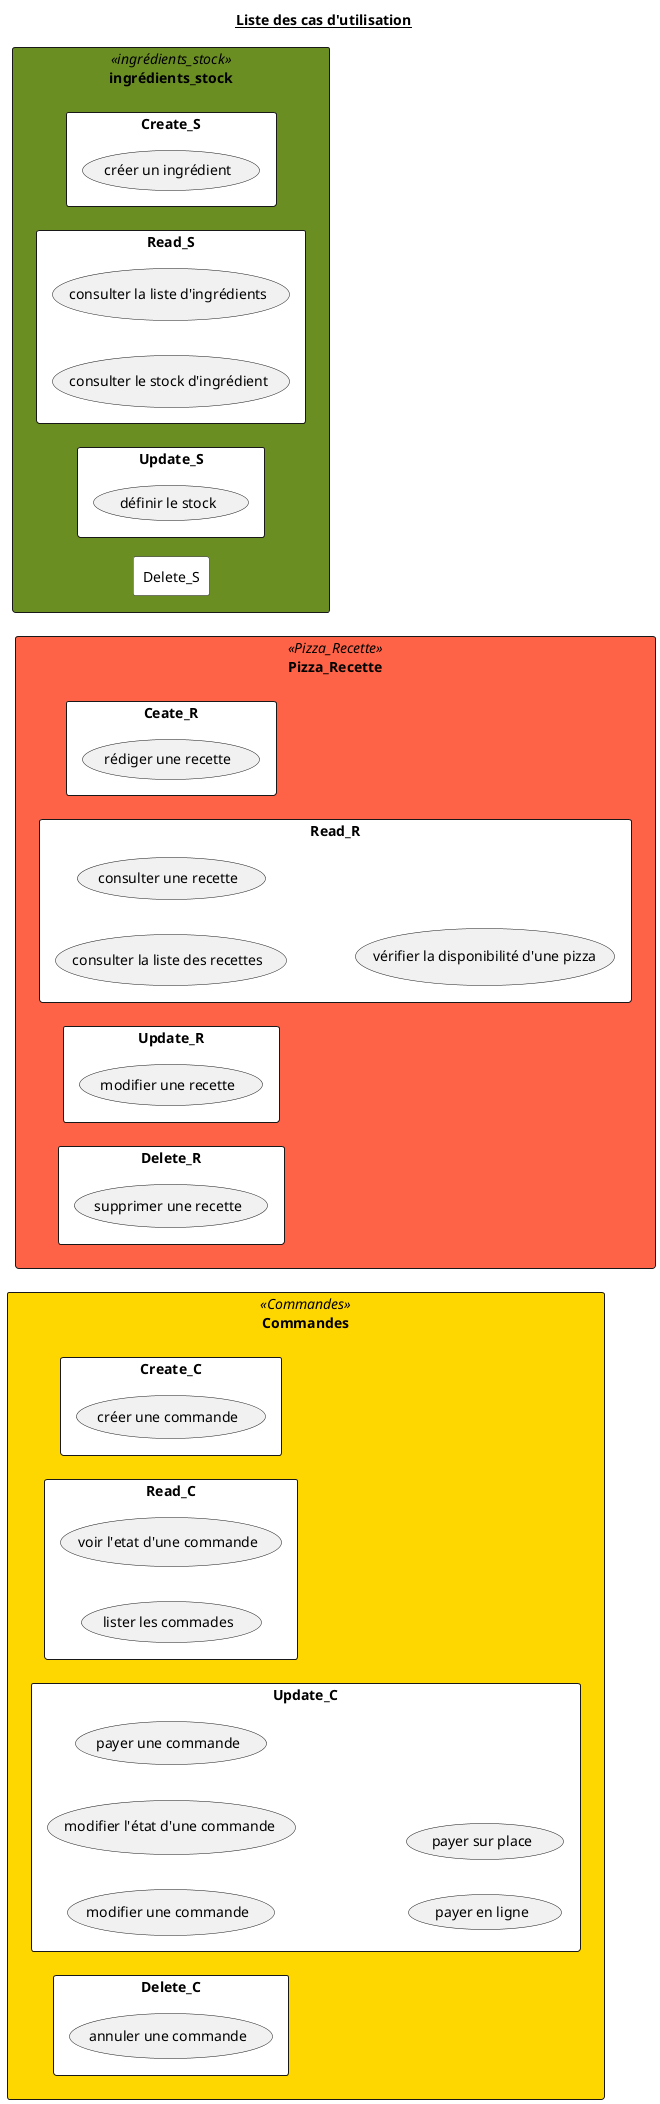 @startuml ListUseCases

title <u>Liste des cas d'utilisation</u>

'Create
'Read
'Update
'Delete

skinparam rectangle {
    backgroundColor White
    backgroundColor<<Commandes>> Gold
    backgroundColor<<Pizza_Recette>> Tomato
    backgroundColor<<ingrédients_stock>> OliveDrab

}
' COMMANDES
rectangle Commandes <<Commandes>> {
    left to right direction
    rectangle Create_C {
        (créer une commande) AS CREATE_CMD
    }
    rectangle Read_C {
        (voir l'etat d'une commande) AS SHOW_STATE_CMD
        (lister les commades) AS LIST_CMD
    }
    rectangle Update_C {
        (modifier une commande) AS MODIFY_CMD
        (modifier l'état d'une commande) AS MODIFY_STATE_CMD
        (payer une commande) AS PAY_CMD
        (payer en ligne) AS PAY_ONLINE_CMD
        (payer sur place) AS PAY_STORE_CMD
    }
    rectangle Delete_C {
        (annuler une commande) AS CANCEL_CMD
    }
}

' RECETTE

rectangle Pizza_Recette <<Pizza_Recette>> {
    rectangle Ceate_R {
        (rédiger une recette) AS CREATE_RECIPE
    }
    rectangle Read_R {
        (consulter la liste des recettes) AS LIST_RECIPE
        (consulter une recette) AS SHOW_RECIPE
        (vérifier la disponibilité d'une pizza) AS AVAIL_RECIPE
    }
    rectangle Update_R {
        (modifier une recette) AS MODIFY_RECIPE
    }
    rectangle Delete_R {
        (supprimer une recette) AS DEL_RECIPE
    }
}

' INGREDIENTS
rectangle ingrédients_stock <<ingrédients_stock>> {
    rectangle Create_S{
        (créer un ingrédient) AS CREATE_ITEM
    }
    rectangle Read_S {
        (consulter la liste d'ingrédients) AS LIST_ITEM
        (consulter le stock d'ingrédient) AS SHOW_ITEM
    }
    rectangle Update_S {
        (définir le stock) AS SET_ITEN
    }
    rectangle Delete_S{

    }
}

' 'COMMANDES
'     (créer une commande) AS CREATE_CMD
'     (lister les commades) AS LIST_CMD
'     (voir l'etat d'une commande) AS SHOW_STATE_CMD
'     (modifier une commande) AS MODIFY_CMD
'     (modifier l'état d'une commande) AS MODIFY_STATE_CMD
'     (payer une commande) AS PAY_CMD
'     (payer en ligne) AS PAY_ONLINE_CMD
'     (payer sur place) AS PAY_STORE_CMD
'     (annuler une commande) AS CANCEL_CMD

' ' RECETTE
'     (rédiger une recette) AS CREATE_RECIPE
'     (consulter la liste des recettes) AS LIST_RECIPE
'     (consulter une recette) AS SHOW_RECIPE
'     (vérifier la disponibilité d'une pizza) AS AVAIL_RECIPE
'     (modifier une recette) AS MODIFY_RECIPE
'     (supprimer une recette) AS DEL_RECIPE

' ' INGREDIENTS
'     (créer un ingrédient) AS CREATE_ITEM
'     (consulter la liste d'ingrédients) AS LIST_ITEM
'     (consulter le stock d'ingrédient) AS SHOW_ITEM
'     (définir le stock) AS SET_ITEN

@enduml
